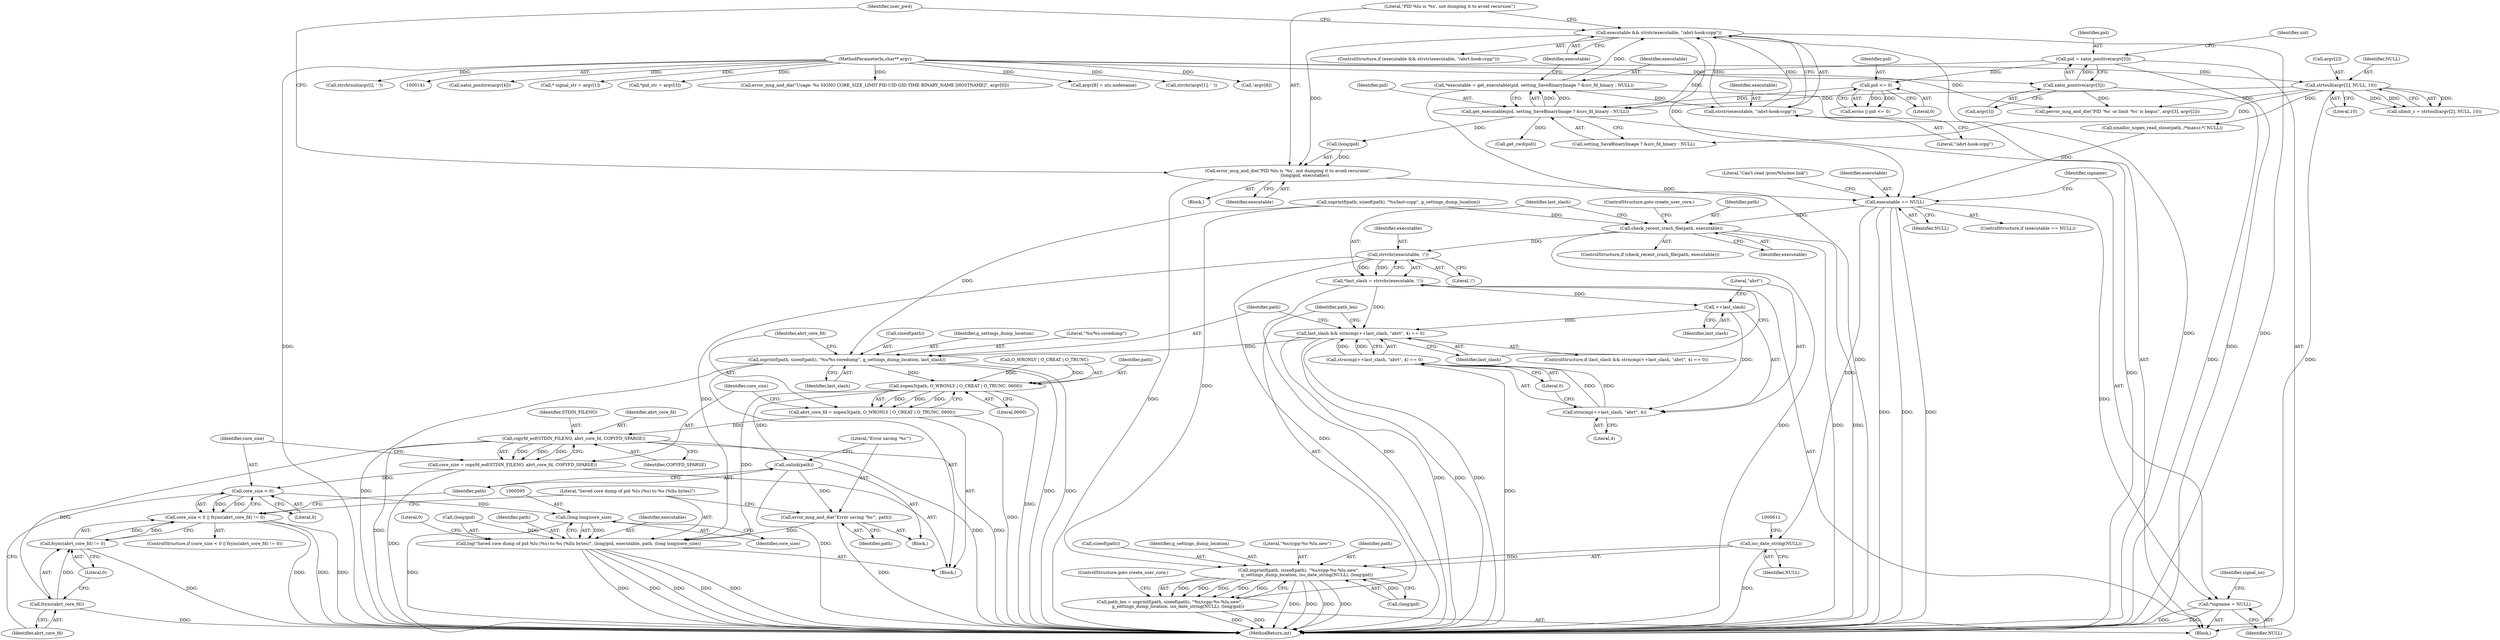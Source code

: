 digraph "0_abrt_80408e9e24a1c10f85fd969e1853e0f192157f92_0@API" {
"1000377" [label="(Call,executable && strstr(executable, \"/abrt-hook-ccpp\"))"];
"1000367" [label="(Call,*executable = get_executable(pid, setting_SaveBinaryImage ? &src_fd_binary : NULL))"];
"1000369" [label="(Call,get_executable(pid, setting_SaveBinaryImage ? &src_fd_binary : NULL))"];
"1000300" [label="(Call,pid = xatoi_positive(argv[3]))"];
"1000302" [label="(Call,xatoi_positive(argv[3]))"];
"1000143" [label="(MethodParameterIn,char** argv)"];
"1000316" [label="(Call,pid <= 0)"];
"1000269" [label="(Call,strtoull(argv[2], NULL, 10))"];
"1000379" [label="(Call,strstr(executable, \"/abrt-hook-ccpp\"))"];
"1000383" [label="(Call,error_msg_and_die(\"PID %lu is '%s', not dumping it to avoid recursion\",\n                        (long)pid, executable))"];
"1000452" [label="(Call,executable == NULL)"];
"1000463" [label="(Call,*signame = NULL)"];
"1000525" [label="(Call,check_recent_crash_file(path, executable))"];
"1000533" [label="(Call,strrchr(executable, '/'))"];
"1000531" [label="(Call,*last_slash = strrchr(executable, '/'))"];
"1000537" [label="(Call,last_slash && strncmp(++last_slash, \"abrt\", 4) == 0)"];
"1000547" [label="(Call,snprintf(path, sizeof(path), \"%s/%s-coredump\", g_settings_dump_location, last_slash))"];
"1000557" [label="(Call,xopen3(path, O_WRONLY | O_CREAT | O_TRUNC, 0600))"];
"1000555" [label="(Call,abrt_core_fd = xopen3(path, O_WRONLY | O_CREAT | O_TRUNC, 0600))"];
"1000568" [label="(Call,copyfd_eof(STDIN_FILENO, abrt_core_fd, COPYFD_SPARSE))"];
"1000566" [label="(Call,core_size = copyfd_eof(STDIN_FILENO, abrt_core_fd, COPYFD_SPARSE))"];
"1000574" [label="(Call,core_size < 0)"];
"1000573" [label="(Call,core_size < 0 || fsync(abrt_core_fd) != 0)"];
"1000594" [label="(Call,(long long)core_size)"];
"1000587" [label="(Call,log(\"Saved core dump of pid %lu (%s) to %s (%llu bytes)\", (long)pid, executable, path, (long long)core_size))"];
"1000578" [label="(Call,fsync(abrt_core_fd))"];
"1000577" [label="(Call,fsync(abrt_core_fd) != 0)"];
"1000582" [label="(Call,unlink(path))"];
"1000584" [label="(Call,error_msg_and_die(\"Error saving '%s'\", path))"];
"1000541" [label="(Call,++last_slash)"];
"1000540" [label="(Call,strncmp(++last_slash, \"abrt\", 4))"];
"1000539" [label="(Call,strncmp(++last_slash, \"abrt\", 4) == 0)"];
"1000608" [label="(Call,iso_date_string(NULL))"];
"1000602" [label="(Call,snprintf(path, sizeof(path), \"%s/ccpp-%s-%lu.new\",\n            g_settings_dump_location, iso_date_string(NULL), (long)pid))"];
"1000600" [label="(Call,path_len = snprintf(path, sizeof(path), \"%s/ccpp-%s-%lu.new\",\n            g_settings_dump_location, iso_date_string(NULL), (long)pid))"];
"1000538" [label="(Identifier,last_slash)"];
"1000549" [label="(Call,sizeof(path))"];
"1000273" [label="(Identifier,NULL)"];
"1000574" [label="(Call,core_size < 0)"];
"1000303" [label="(Call,argv[3])"];
"1000572" [label="(ControlStructure,if (core_size < 0 || fsync(abrt_core_fd) != 0))"];
"1000544" [label="(Literal,4)"];
"1000381" [label="(Literal,\"/abrt-hook-ccpp\")"];
"1000532" [label="(Identifier,last_slash)"];
"1000371" [label="(Call,setting_SaveBinaryImage ? &src_fd_binary : NULL)"];
"1000454" [label="(Identifier,NULL)"];
"1000369" [label="(Call,get_executable(pid, setting_SaveBinaryImage ? &src_fd_binary : NULL))"];
"1000535" [label="(Literal,'/')"];
"1000302" [label="(Call,xatoi_positive(argv[3]))"];
"1000537" [label="(Call,last_slash && strncmp(++last_slash, \"abrt\", 4) == 0)"];
"1000585" [label="(Literal,\"Error saving '%s'\")"];
"1000300" [label="(Call,pid = xatoi_positive(argv[3]))"];
"1000270" [label="(Call,argv[2])"];
"1000309" [label="(Call,xatoi_positive(argv[4]))"];
"1000564" [label="(Literal,0600)"];
"1000529" [label="(ControlStructure,goto create_user_core;)"];
"1000587" [label="(Call,log(\"Saved core dump of pid %lu (%s) to %s (%llu bytes)\", (long)pid, executable, path, (long long)core_size))"];
"1000569" [label="(Identifier,STDIN_FILENO)"];
"1000539" [label="(Call,strncmp(++last_slash, \"abrt\", 4) == 0)"];
"1000256" [label="(Call,* signal_str = argv[1])"];
"1000143" [label="(MethodParameterIn,char** argv)"];
"1000592" [label="(Identifier,executable)"];
"1000606" [label="(Literal,\"%s/ccpp-%s-%lu.new\")"];
"1000391" [label="(Call,get_cwd(pid))"];
"1000568" [label="(Call,copyfd_eof(STDIN_FILENO, abrt_core_fd, COPYFD_SPARSE))"];
"1000559" [label="(Call,O_WRONLY | O_CREAT | O_TRUNC)"];
"1000314" [label="(Call,errno || pid <= 0)"];
"1000573" [label="(Call,core_size < 0 || fsync(abrt_core_fd) != 0)"];
"1000576" [label="(Literal,0)"];
"1000547" [label="(Call,snprintf(path, sizeof(path), \"%s/%s-coredump\", g_settings_dump_location, last_slash))"];
"1000390" [label="(Identifier,user_pwd)"];
"1000368" [label="(Identifier,executable)"];
"1000582" [label="(Call,unlink(path))"];
"1000457" [label="(Literal,\"Can't read /proc/%lu/exe link\")"];
"1000269" [label="(Call,strtoull(argv[2], NULL, 10))"];
"1000534" [label="(Identifier,executable)"];
"1000603" [label="(Identifier,path)"];
"1000377" [label="(Call,executable && strstr(executable, \"/abrt-hook-ccpp\"))"];
"1000579" [label="(Identifier,abrt_core_fd)"];
"1000388" [label="(Identifier,executable)"];
"1000526" [label="(Identifier,path)"];
"1000404" [label="(Call,xmalloc_xopen_read_close(path, /*maxsz:*/ NULL))"];
"1000320" [label="(Call,perror_msg_and_die(\"PID '%s' or limit '%s' is bogus\", argv[3], argv[2]))"];
"1000382" [label="(Block,)"];
"1000566" [label="(Call,core_size = copyfd_eof(STDIN_FILENO, abrt_core_fd, COPYFD_SPARSE))"];
"1000318" [label="(Literal,0)"];
"1000316" [label="(Call,pid <= 0)"];
"1000380" [label="(Identifier,executable)"];
"1000384" [label="(Literal,\"PID %lu is '%s', not dumping it to avoid recursion\")"];
"1000465" [label="(Identifier,NULL)"];
"1000555" [label="(Call,abrt_core_fd = xopen3(path, O_WRONLY | O_CREAT | O_TRUNC, 0600))"];
"1000370" [label="(Identifier,pid)"];
"1000274" [label="(Literal,10)"];
"1000609" [label="(Identifier,NULL)"];
"1000294" [label="(Call,*pid_str = argv[3])"];
"1000308" [label="(Identifier,uid)"];
"1000570" [label="(Identifier,abrt_core_fd)"];
"1000267" [label="(Call,ulimit_c = strtoull(argv[2], NULL, 10))"];
"1000608" [label="(Call,iso_date_string(NULL))"];
"1000545" [label="(Literal,0)"];
"1000580" [label="(Literal,0)"];
"1000533" [label="(Call,strrchr(executable, '/'))"];
"1000453" [label="(Identifier,executable)"];
"1000317" [label="(Identifier,pid)"];
"1000548" [label="(Identifier,path)"];
"1000543" [label="(Literal,\"abrt\")"];
"1000463" [label="(Call,*signame = NULL)"];
"1000546" [label="(Block,)"];
"1000583" [label="(Identifier,path)"];
"1000578" [label="(Call,fsync(abrt_core_fd))"];
"1000452" [label="(Call,executable == NULL)"];
"1000571" [label="(Identifier,COPYFD_SPARSE)"];
"1000170" [label="(Call,error_msg_and_die(\"Usage: %s SIGNO CORE_SIZE_LIMIT PID UID GID TIME BINARY_NAME [HOSTNAME]\", argv[0]))"];
"1000301" [label="(Identifier,pid)"];
"1000614" [label="(ControlStructure,goto create_user_core;)"];
"1000584" [label="(Call,error_msg_and_die(\"Error saving '%s'\", path))"];
"1000588" [label="(Literal,\"Saved core dump of pid %lu (%s) to %s (%llu bytes)\")"];
"1000144" [label="(Block,)"];
"1000604" [label="(Call,sizeof(path))"];
"1000353" [label="(Call,argv[8] = uts.nodename)"];
"1000540" [label="(Call,strncmp(++last_slash, \"abrt\", 4))"];
"1000552" [label="(Identifier,g_settings_dump_location)"];
"1000379" [label="(Call,strstr(executable, \"/abrt-hook-ccpp\"))"];
"1000598" [label="(Literal,0)"];
"1000451" [label="(ControlStructure,if (executable == NULL))"];
"1000556" [label="(Identifier,abrt_core_fd)"];
"1000581" [label="(Block,)"];
"1000176" [label="(Call,strchr(argv[1], ' '))"];
"1000596" [label="(Identifier,core_size)"];
"1000586" [label="(Identifier,path)"];
"1000577" [label="(Call,fsync(abrt_core_fd) != 0)"];
"1000607" [label="(Identifier,g_settings_dump_location)"];
"1000602" [label="(Call,snprintf(path, sizeof(path), \"%s/ccpp-%s-%lu.new\",\n            g_settings_dump_location, iso_date_string(NULL), (long)pid))"];
"1000541" [label="(Call,++last_slash)"];
"1000525" [label="(Call,check_recent_crash_file(path, executable))"];
"1000551" [label="(Literal,\"%s/%s-coredump\")"];
"1000518" [label="(Call,snprintf(path, sizeof(path), \"%s/last-ccpp\", g_settings_dump_location))"];
"1000464" [label="(Identifier,signame)"];
"1000383" [label="(Call,error_msg_and_die(\"PID %lu is '%s', not dumping it to avoid recursion\",\n                        (long)pid, executable))"];
"1000531" [label="(Call,*last_slash = strrchr(executable, '/'))"];
"1000467" [label="(Identifier,signal_no)"];
"1000601" [label="(Identifier,path_len)"];
"1000385" [label="(Call,(long)pid)"];
"1000575" [label="(Identifier,core_size)"];
"1000378" [label="(Identifier,executable)"];
"1000367" [label="(Call,*executable = get_executable(pid, setting_SaveBinaryImage ? &src_fd_binary : NULL))"];
"1000345" [label="(Call,!argv[8])"];
"1000524" [label="(ControlStructure,if (check_recent_crash_file(path, executable)))"];
"1000589" [label="(Call,(long)pid)"];
"1000553" [label="(Identifier,last_slash)"];
"1001168" [label="(MethodReturn,int)"];
"1000536" [label="(ControlStructure,if (last_slash && strncmp(++last_slash, \"abrt\", 4) == 0))"];
"1000557" [label="(Call,xopen3(path, O_WRONLY | O_CREAT | O_TRUNC, 0600))"];
"1000558" [label="(Identifier,path)"];
"1000600" [label="(Call,path_len = snprintf(path, sizeof(path), \"%s/ccpp-%s-%lu.new\",\n            g_settings_dump_location, iso_date_string(NULL), (long)pid))"];
"1000594" [label="(Call,(long long)core_size)"];
"1000195" [label="(Call,strchrnul(argv[i], ' '))"];
"1000610" [label="(Call,(long)pid)"];
"1000527" [label="(Identifier,executable)"];
"1000593" [label="(Identifier,path)"];
"1000542" [label="(Identifier,last_slash)"];
"1000376" [label="(ControlStructure,if (executable && strstr(executable, \"/abrt-hook-ccpp\")))"];
"1000567" [label="(Identifier,core_size)"];
"1000377" -> "1000376"  [label="AST: "];
"1000377" -> "1000378"  [label="CFG: "];
"1000377" -> "1000379"  [label="CFG: "];
"1000378" -> "1000377"  [label="AST: "];
"1000379" -> "1000377"  [label="AST: "];
"1000384" -> "1000377"  [label="CFG: "];
"1000390" -> "1000377"  [label="CFG: "];
"1000377" -> "1001168"  [label="DDG: "];
"1000377" -> "1001168"  [label="DDG: "];
"1000367" -> "1000377"  [label="DDG: "];
"1000379" -> "1000377"  [label="DDG: "];
"1000379" -> "1000377"  [label="DDG: "];
"1000377" -> "1000383"  [label="DDG: "];
"1000377" -> "1000452"  [label="DDG: "];
"1000367" -> "1000144"  [label="AST: "];
"1000367" -> "1000369"  [label="CFG: "];
"1000368" -> "1000367"  [label="AST: "];
"1000369" -> "1000367"  [label="AST: "];
"1000378" -> "1000367"  [label="CFG: "];
"1000367" -> "1001168"  [label="DDG: "];
"1000369" -> "1000367"  [label="DDG: "];
"1000369" -> "1000367"  [label="DDG: "];
"1000367" -> "1000379"  [label="DDG: "];
"1000369" -> "1000371"  [label="CFG: "];
"1000370" -> "1000369"  [label="AST: "];
"1000371" -> "1000369"  [label="AST: "];
"1000369" -> "1001168"  [label="DDG: "];
"1000300" -> "1000369"  [label="DDG: "];
"1000316" -> "1000369"  [label="DDG: "];
"1000269" -> "1000369"  [label="DDG: "];
"1000369" -> "1000385"  [label="DDG: "];
"1000369" -> "1000391"  [label="DDG: "];
"1000300" -> "1000144"  [label="AST: "];
"1000300" -> "1000302"  [label="CFG: "];
"1000301" -> "1000300"  [label="AST: "];
"1000302" -> "1000300"  [label="AST: "];
"1000308" -> "1000300"  [label="CFG: "];
"1000300" -> "1001168"  [label="DDG: "];
"1000302" -> "1000300"  [label="DDG: "];
"1000300" -> "1000316"  [label="DDG: "];
"1000302" -> "1000303"  [label="CFG: "];
"1000303" -> "1000302"  [label="AST: "];
"1000302" -> "1001168"  [label="DDG: "];
"1000143" -> "1000302"  [label="DDG: "];
"1000302" -> "1000320"  [label="DDG: "];
"1000143" -> "1000141"  [label="AST: "];
"1000143" -> "1001168"  [label="DDG: "];
"1000143" -> "1000170"  [label="DDG: "];
"1000143" -> "1000176"  [label="DDG: "];
"1000143" -> "1000195"  [label="DDG: "];
"1000143" -> "1000256"  [label="DDG: "];
"1000143" -> "1000269"  [label="DDG: "];
"1000143" -> "1000294"  [label="DDG: "];
"1000143" -> "1000309"  [label="DDG: "];
"1000143" -> "1000320"  [label="DDG: "];
"1000143" -> "1000345"  [label="DDG: "];
"1000143" -> "1000353"  [label="DDG: "];
"1000316" -> "1000314"  [label="AST: "];
"1000316" -> "1000318"  [label="CFG: "];
"1000317" -> "1000316"  [label="AST: "];
"1000318" -> "1000316"  [label="AST: "];
"1000314" -> "1000316"  [label="CFG: "];
"1000316" -> "1000314"  [label="DDG: "];
"1000316" -> "1000314"  [label="DDG: "];
"1000269" -> "1000267"  [label="AST: "];
"1000269" -> "1000274"  [label="CFG: "];
"1000270" -> "1000269"  [label="AST: "];
"1000273" -> "1000269"  [label="AST: "];
"1000274" -> "1000269"  [label="AST: "];
"1000267" -> "1000269"  [label="CFG: "];
"1000269" -> "1001168"  [label="DDG: "];
"1000269" -> "1000267"  [label="DDG: "];
"1000269" -> "1000267"  [label="DDG: "];
"1000269" -> "1000267"  [label="DDG: "];
"1000269" -> "1000320"  [label="DDG: "];
"1000269" -> "1000371"  [label="DDG: "];
"1000269" -> "1000404"  [label="DDG: "];
"1000379" -> "1000381"  [label="CFG: "];
"1000380" -> "1000379"  [label="AST: "];
"1000381" -> "1000379"  [label="AST: "];
"1000383" -> "1000382"  [label="AST: "];
"1000383" -> "1000388"  [label="CFG: "];
"1000384" -> "1000383"  [label="AST: "];
"1000385" -> "1000383"  [label="AST: "];
"1000388" -> "1000383"  [label="AST: "];
"1000390" -> "1000383"  [label="CFG: "];
"1000383" -> "1001168"  [label="DDG: "];
"1000385" -> "1000383"  [label="DDG: "];
"1000383" -> "1000452"  [label="DDG: "];
"1000452" -> "1000451"  [label="AST: "];
"1000452" -> "1000454"  [label="CFG: "];
"1000453" -> "1000452"  [label="AST: "];
"1000454" -> "1000452"  [label="AST: "];
"1000457" -> "1000452"  [label="CFG: "];
"1000464" -> "1000452"  [label="CFG: "];
"1000452" -> "1001168"  [label="DDG: "];
"1000452" -> "1001168"  [label="DDG: "];
"1000452" -> "1001168"  [label="DDG: "];
"1000404" -> "1000452"  [label="DDG: "];
"1000452" -> "1000463"  [label="DDG: "];
"1000452" -> "1000525"  [label="DDG: "];
"1000452" -> "1000608"  [label="DDG: "];
"1000463" -> "1000144"  [label="AST: "];
"1000463" -> "1000465"  [label="CFG: "];
"1000464" -> "1000463"  [label="AST: "];
"1000465" -> "1000463"  [label="AST: "];
"1000467" -> "1000463"  [label="CFG: "];
"1000463" -> "1001168"  [label="DDG: "];
"1000463" -> "1001168"  [label="DDG: "];
"1000525" -> "1000524"  [label="AST: "];
"1000525" -> "1000527"  [label="CFG: "];
"1000526" -> "1000525"  [label="AST: "];
"1000527" -> "1000525"  [label="AST: "];
"1000529" -> "1000525"  [label="CFG: "];
"1000532" -> "1000525"  [label="CFG: "];
"1000525" -> "1001168"  [label="DDG: "];
"1000525" -> "1001168"  [label="DDG: "];
"1000525" -> "1001168"  [label="DDG: "];
"1000518" -> "1000525"  [label="DDG: "];
"1000525" -> "1000533"  [label="DDG: "];
"1000533" -> "1000531"  [label="AST: "];
"1000533" -> "1000535"  [label="CFG: "];
"1000534" -> "1000533"  [label="AST: "];
"1000535" -> "1000533"  [label="AST: "];
"1000531" -> "1000533"  [label="CFG: "];
"1000533" -> "1001168"  [label="DDG: "];
"1000533" -> "1000531"  [label="DDG: "];
"1000533" -> "1000531"  [label="DDG: "];
"1000533" -> "1000587"  [label="DDG: "];
"1000531" -> "1000144"  [label="AST: "];
"1000532" -> "1000531"  [label="AST: "];
"1000538" -> "1000531"  [label="CFG: "];
"1000531" -> "1001168"  [label="DDG: "];
"1000531" -> "1000537"  [label="DDG: "];
"1000531" -> "1000541"  [label="DDG: "];
"1000537" -> "1000536"  [label="AST: "];
"1000537" -> "1000538"  [label="CFG: "];
"1000537" -> "1000539"  [label="CFG: "];
"1000538" -> "1000537"  [label="AST: "];
"1000539" -> "1000537"  [label="AST: "];
"1000548" -> "1000537"  [label="CFG: "];
"1000601" -> "1000537"  [label="CFG: "];
"1000537" -> "1001168"  [label="DDG: "];
"1000537" -> "1001168"  [label="DDG: "];
"1000537" -> "1001168"  [label="DDG: "];
"1000541" -> "1000537"  [label="DDG: "];
"1000539" -> "1000537"  [label="DDG: "];
"1000539" -> "1000537"  [label="DDG: "];
"1000537" -> "1000547"  [label="DDG: "];
"1000547" -> "1000546"  [label="AST: "];
"1000547" -> "1000553"  [label="CFG: "];
"1000548" -> "1000547"  [label="AST: "];
"1000549" -> "1000547"  [label="AST: "];
"1000551" -> "1000547"  [label="AST: "];
"1000552" -> "1000547"  [label="AST: "];
"1000553" -> "1000547"  [label="AST: "];
"1000556" -> "1000547"  [label="CFG: "];
"1000547" -> "1001168"  [label="DDG: "];
"1000547" -> "1001168"  [label="DDG: "];
"1000547" -> "1001168"  [label="DDG: "];
"1000518" -> "1000547"  [label="DDG: "];
"1000547" -> "1000557"  [label="DDG: "];
"1000557" -> "1000555"  [label="AST: "];
"1000557" -> "1000564"  [label="CFG: "];
"1000558" -> "1000557"  [label="AST: "];
"1000559" -> "1000557"  [label="AST: "];
"1000564" -> "1000557"  [label="AST: "];
"1000555" -> "1000557"  [label="CFG: "];
"1000557" -> "1001168"  [label="DDG: "];
"1000557" -> "1000555"  [label="DDG: "];
"1000557" -> "1000555"  [label="DDG: "];
"1000557" -> "1000555"  [label="DDG: "];
"1000559" -> "1000557"  [label="DDG: "];
"1000559" -> "1000557"  [label="DDG: "];
"1000557" -> "1000582"  [label="DDG: "];
"1000557" -> "1000587"  [label="DDG: "];
"1000555" -> "1000546"  [label="AST: "];
"1000556" -> "1000555"  [label="AST: "];
"1000567" -> "1000555"  [label="CFG: "];
"1000555" -> "1001168"  [label="DDG: "];
"1000555" -> "1000568"  [label="DDG: "];
"1000568" -> "1000566"  [label="AST: "];
"1000568" -> "1000571"  [label="CFG: "];
"1000569" -> "1000568"  [label="AST: "];
"1000570" -> "1000568"  [label="AST: "];
"1000571" -> "1000568"  [label="AST: "];
"1000566" -> "1000568"  [label="CFG: "];
"1000568" -> "1001168"  [label="DDG: "];
"1000568" -> "1001168"  [label="DDG: "];
"1000568" -> "1001168"  [label="DDG: "];
"1000568" -> "1000566"  [label="DDG: "];
"1000568" -> "1000566"  [label="DDG: "];
"1000568" -> "1000566"  [label="DDG: "];
"1000568" -> "1000578"  [label="DDG: "];
"1000566" -> "1000546"  [label="AST: "];
"1000567" -> "1000566"  [label="AST: "];
"1000575" -> "1000566"  [label="CFG: "];
"1000566" -> "1001168"  [label="DDG: "];
"1000566" -> "1000574"  [label="DDG: "];
"1000574" -> "1000573"  [label="AST: "];
"1000574" -> "1000576"  [label="CFG: "];
"1000575" -> "1000574"  [label="AST: "];
"1000576" -> "1000574"  [label="AST: "];
"1000579" -> "1000574"  [label="CFG: "];
"1000573" -> "1000574"  [label="CFG: "];
"1000574" -> "1000573"  [label="DDG: "];
"1000574" -> "1000573"  [label="DDG: "];
"1000574" -> "1000594"  [label="DDG: "];
"1000573" -> "1000572"  [label="AST: "];
"1000573" -> "1000577"  [label="CFG: "];
"1000577" -> "1000573"  [label="AST: "];
"1000583" -> "1000573"  [label="CFG: "];
"1000588" -> "1000573"  [label="CFG: "];
"1000573" -> "1001168"  [label="DDG: "];
"1000573" -> "1001168"  [label="DDG: "];
"1000573" -> "1001168"  [label="DDG: "];
"1000577" -> "1000573"  [label="DDG: "];
"1000577" -> "1000573"  [label="DDG: "];
"1000594" -> "1000587"  [label="AST: "];
"1000594" -> "1000596"  [label="CFG: "];
"1000595" -> "1000594"  [label="AST: "];
"1000596" -> "1000594"  [label="AST: "];
"1000587" -> "1000594"  [label="CFG: "];
"1000594" -> "1001168"  [label="DDG: "];
"1000594" -> "1000587"  [label="DDG: "];
"1000587" -> "1000546"  [label="AST: "];
"1000588" -> "1000587"  [label="AST: "];
"1000589" -> "1000587"  [label="AST: "];
"1000592" -> "1000587"  [label="AST: "];
"1000593" -> "1000587"  [label="AST: "];
"1000598" -> "1000587"  [label="CFG: "];
"1000587" -> "1001168"  [label="DDG: "];
"1000587" -> "1001168"  [label="DDG: "];
"1000587" -> "1001168"  [label="DDG: "];
"1000587" -> "1001168"  [label="DDG: "];
"1000587" -> "1001168"  [label="DDG: "];
"1000589" -> "1000587"  [label="DDG: "];
"1000584" -> "1000587"  [label="DDG: "];
"1000578" -> "1000577"  [label="AST: "];
"1000578" -> "1000579"  [label="CFG: "];
"1000579" -> "1000578"  [label="AST: "];
"1000580" -> "1000578"  [label="CFG: "];
"1000578" -> "1001168"  [label="DDG: "];
"1000578" -> "1000577"  [label="DDG: "];
"1000577" -> "1000580"  [label="CFG: "];
"1000580" -> "1000577"  [label="AST: "];
"1000577" -> "1001168"  [label="DDG: "];
"1000582" -> "1000581"  [label="AST: "];
"1000582" -> "1000583"  [label="CFG: "];
"1000583" -> "1000582"  [label="AST: "];
"1000585" -> "1000582"  [label="CFG: "];
"1000582" -> "1001168"  [label="DDG: "];
"1000582" -> "1000584"  [label="DDG: "];
"1000584" -> "1000581"  [label="AST: "];
"1000584" -> "1000586"  [label="CFG: "];
"1000585" -> "1000584"  [label="AST: "];
"1000586" -> "1000584"  [label="AST: "];
"1000588" -> "1000584"  [label="CFG: "];
"1000584" -> "1001168"  [label="DDG: "];
"1000541" -> "1000540"  [label="AST: "];
"1000541" -> "1000542"  [label="CFG: "];
"1000542" -> "1000541"  [label="AST: "];
"1000543" -> "1000541"  [label="CFG: "];
"1000541" -> "1000540"  [label="DDG: "];
"1000540" -> "1000539"  [label="AST: "];
"1000540" -> "1000544"  [label="CFG: "];
"1000543" -> "1000540"  [label="AST: "];
"1000544" -> "1000540"  [label="AST: "];
"1000545" -> "1000540"  [label="CFG: "];
"1000540" -> "1000539"  [label="DDG: "];
"1000540" -> "1000539"  [label="DDG: "];
"1000539" -> "1000545"  [label="CFG: "];
"1000545" -> "1000539"  [label="AST: "];
"1000539" -> "1001168"  [label="DDG: "];
"1000608" -> "1000602"  [label="AST: "];
"1000608" -> "1000609"  [label="CFG: "];
"1000609" -> "1000608"  [label="AST: "];
"1000611" -> "1000608"  [label="CFG: "];
"1000608" -> "1001168"  [label="DDG: "];
"1000608" -> "1000602"  [label="DDG: "];
"1000602" -> "1000600"  [label="AST: "];
"1000602" -> "1000610"  [label="CFG: "];
"1000603" -> "1000602"  [label="AST: "];
"1000604" -> "1000602"  [label="AST: "];
"1000606" -> "1000602"  [label="AST: "];
"1000607" -> "1000602"  [label="AST: "];
"1000610" -> "1000602"  [label="AST: "];
"1000600" -> "1000602"  [label="CFG: "];
"1000602" -> "1001168"  [label="DDG: "];
"1000602" -> "1001168"  [label="DDG: "];
"1000602" -> "1001168"  [label="DDG: "];
"1000602" -> "1001168"  [label="DDG: "];
"1000602" -> "1000600"  [label="DDG: "];
"1000602" -> "1000600"  [label="DDG: "];
"1000602" -> "1000600"  [label="DDG: "];
"1000602" -> "1000600"  [label="DDG: "];
"1000602" -> "1000600"  [label="DDG: "];
"1000518" -> "1000602"  [label="DDG: "];
"1000610" -> "1000602"  [label="DDG: "];
"1000600" -> "1000144"  [label="AST: "];
"1000601" -> "1000600"  [label="AST: "];
"1000614" -> "1000600"  [label="CFG: "];
"1000600" -> "1001168"  [label="DDG: "];
"1000600" -> "1001168"  [label="DDG: "];
}
